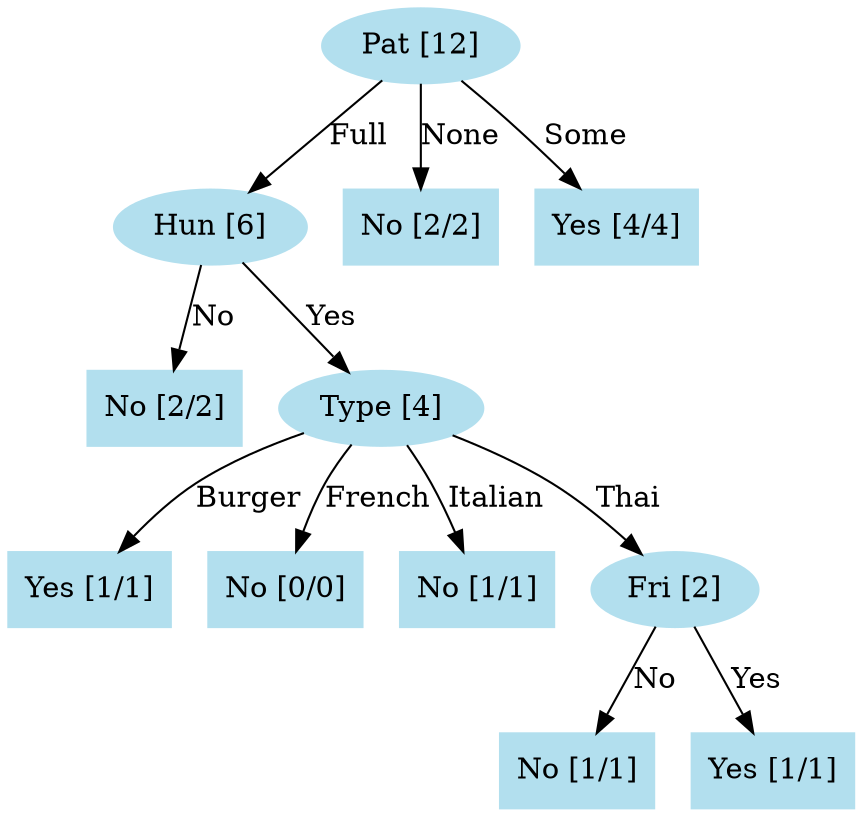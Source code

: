 digraph {
	node [color=lightblue2 style=filled]
	internal_0 [label="Pat [12]"]
	internal_1 [label="Hun [6]"]
	internal_0 -> internal_1 [label=Full]
	leaf_2 [label="No [2/2]" shape=box]
	internal_1 -> leaf_2 [label=No]
	internal_3 [label="Type [4]"]
	internal_1 -> internal_3 [label=Yes]
	leaf_4 [label="Yes [1/1]" shape=box]
	internal_3 -> leaf_4 [label=Burger]
	leaf_5 [label="No [0/0]" shape=box]
	internal_3 -> leaf_5 [label=French]
	leaf_6 [label="No [1/1]" shape=box]
	internal_3 -> leaf_6 [label=Italian]
	internal_7 [label="Fri [2]"]
	internal_3 -> internal_7 [label=Thai]
	leaf_8 [label="No [1/1]" shape=box]
	internal_7 -> leaf_8 [label=No]
	leaf_9 [label="Yes [1/1]" shape=box]
	internal_7 -> leaf_9 [label=Yes]
	leaf_10 [label="No [2/2]" shape=box]
	internal_0 -> leaf_10 [label=None]
	leaf_11 [label="Yes [4/4]" shape=box]
	internal_0 -> leaf_11 [label=Some]
}
